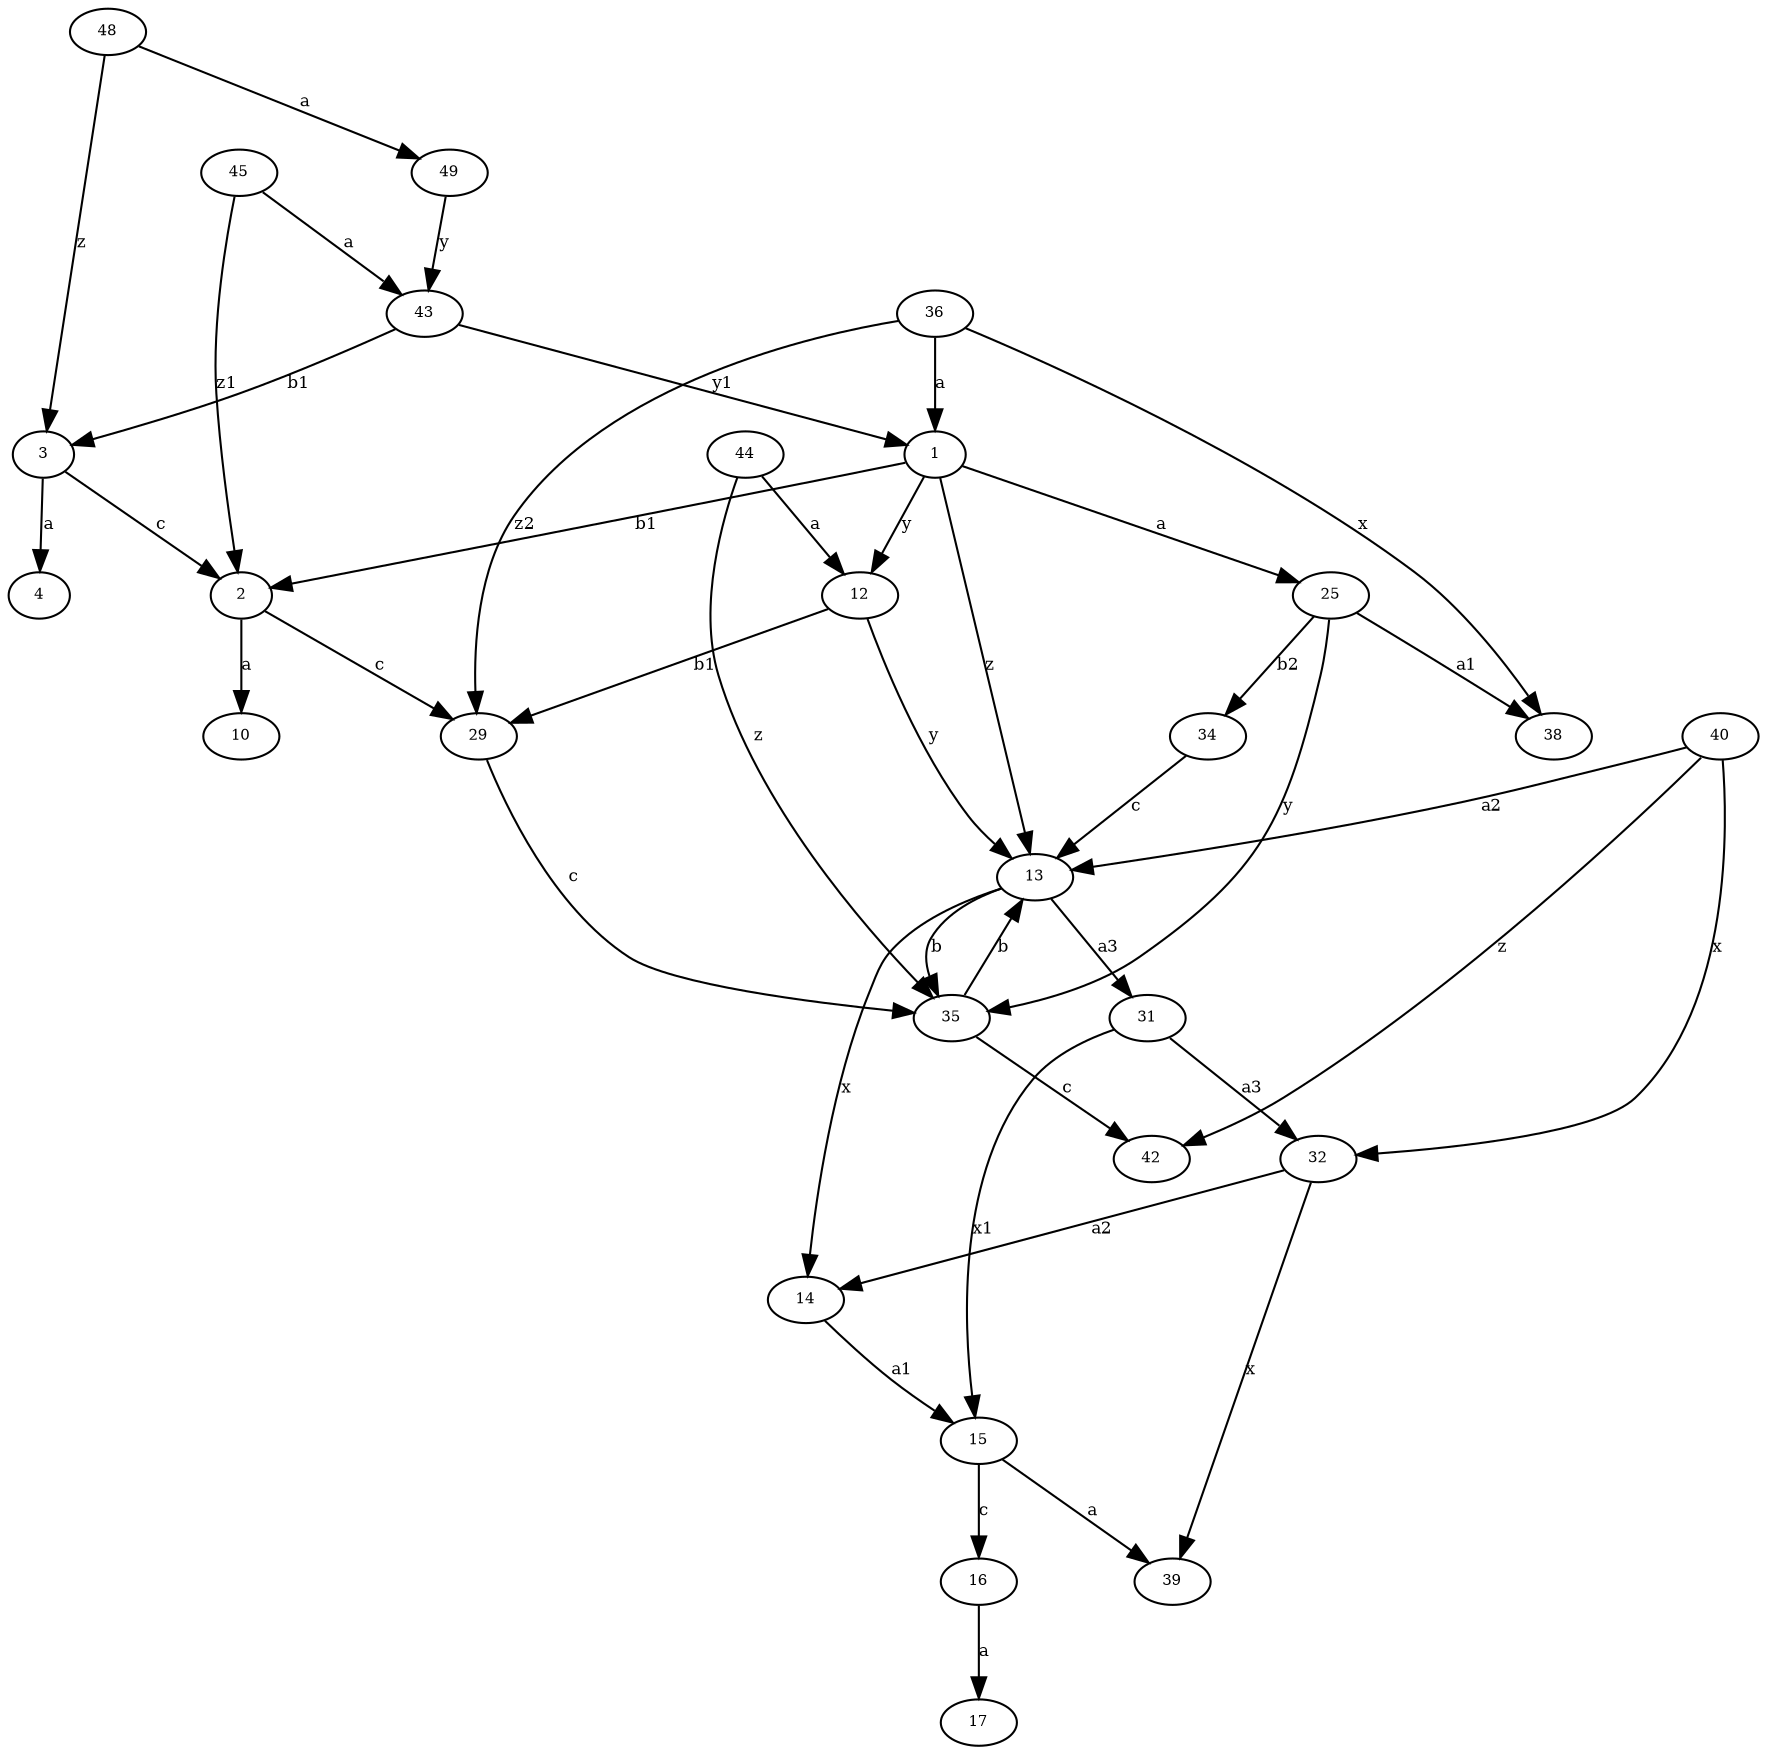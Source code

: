 digraph K {nodesep=0.6;
"Kv1" [label="1",fontsize=7,width=.01,height=.01];
"Kv1" -> "Kv12" [label="y",fontsize=8];
"Kv1" -> "Kv25" [label="a",fontsize=8];
"Kv1" -> "Kv2" [label="b1",fontsize=8];
"Kv1" -> "Kv13" [label="z",fontsize=8];
"Kv2" [label="2",fontsize=7,width=.01,height=.01];
"Kv2" -> "Kv10" [label="a",fontsize=8];
"Kv2" -> "Kv29" [label="c",fontsize=8];
"Kv3" [label="3",fontsize=7,width=.01,height=.01];
"Kv3" -> "Kv4" [label="a",fontsize=8];
"Kv3" -> "Kv2" [label="c",fontsize=8];
"Kv4" [label="4",fontsize=7,width=.01,height=.01];
"Kv10" [label="10",fontsize=7,width=.01,height=.01];
"Kv12" [label="12",fontsize=7,width=.01,height=.01];
"Kv12" -> "Kv13" [label="y",fontsize=8];
"Kv12" -> "Kv29" [label="b1",fontsize=8];
"Kv13" [label="13",fontsize=7,width=.01,height=.01];
"Kv13" -> "Kv31" [label="a3",fontsize=8];
"Kv13" -> "Kv14" [label="x",fontsize=8];
"Kv13" -> "Kv35" [label="b",fontsize=8];
"Kv14" [label="14",fontsize=7,width=.01,height=.01];
"Kv14" -> "Kv15" [label="a1",fontsize=8];
"Kv15" [label="15",fontsize=7,width=.01,height=.01];
"Kv15" -> "Kv39" [label="a",fontsize=8];
"Kv15" -> "Kv16" [label="c",fontsize=8];
"Kv16" [label="16",fontsize=7,width=.01,height=.01];
"Kv16" -> "Kv17" [label="a",fontsize=8];
"Kv17" [label="17",fontsize=7,width=.01,height=.01];
"Kv25" [label="25",fontsize=7,width=.01,height=.01];
"Kv25" -> "Kv35" [label="y",fontsize=8];
"Kv25" -> "Kv38" [label="a1",fontsize=8];
"Kv25" -> "Kv34" [label="b2",fontsize=8];
"Kv29" [label="29",fontsize=7,width=.01,height=.01];
"Kv29" -> "Kv35" [label="c",fontsize=8];
"Kv31" [label="31",fontsize=7,width=.01,height=.01];
"Kv31" -> "Kv32" [label="a3",fontsize=8];
"Kv31" -> "Kv15" [label="x1",fontsize=8];
"Kv32" [label="32",fontsize=7,width=.01,height=.01];
"Kv32" -> "Kv14" [label="a2",fontsize=8];
"Kv32" -> "Kv39" [label="x",fontsize=8];
"Kv34" [label="34",fontsize=7,width=.01,height=.01];
"Kv34" -> "Kv13" [label="c",fontsize=8];
"Kv35" [label="35",fontsize=7,width=.01,height=.01];
"Kv35" -> "Kv13" [label="b",fontsize=8];
"Kv35" -> "Kv42" [label="c",fontsize=8];
"Kv36" [label="36",fontsize=7,width=.01,height=.01];
"Kv36" -> "Kv1" [label="a"fontsize=8];
"Kv36" -> "Kv38" [label="x",fontsize=8];
"Kv36" -> "Kv29" [label="z2",fontsize=8];
"Kv38" [label="38",fontsize=7,width=.01,height=.01];
"Kv39" [label="39",fontsize=7,width=.01,height=.01];
"Kv40" [label="40",fontsize=7,width=.01,height=.01];
"Kv40" -> "Kv13" [label="a2",fontsize=8];
"Kv40" -> "Kv32" [label="x",fontsize=8];
"Kv40" -> "Kv42" [label="z",fontsize=8];
"Kv42" [label="42",fontsize=7,width=.01,height=.01];
"Kv43" [label="43",fontsize=7,width=.01,height=.01];
"Kv43" -> "Kv1" [label="y1",fontsize=8];
"Kv43" -> "Kv3" [label="b1",fontsize=8];
"Kv44" [label="44",fontsize=7,width=.01,height=.01];
"Kv44" -> "Kv12" [label="a",fontsize=8];
"Kv44" -> "Kv35" [label="z",fontsize=8];
"Kv45" [label="45",fontsize=7,width=.01,height=.01];
"Kv45" -> "Kv43" [label="a",fontsize=8];
"Kv45" -> "Kv2" [label="z1",fontsize=8];
"Kv48" [label="48",fontsize=7,width=.01,height=.01];
"Kv48" -> "Kv3" [label="z",fontsize=8];
"Kv48" -> "Kv49" [label="a",fontsize=8];
"Kv49" [label="49",fontsize=7,width=.01,height=.01];
"Kv49" -> "Kv43" [label="y",fontsize=8];
}
